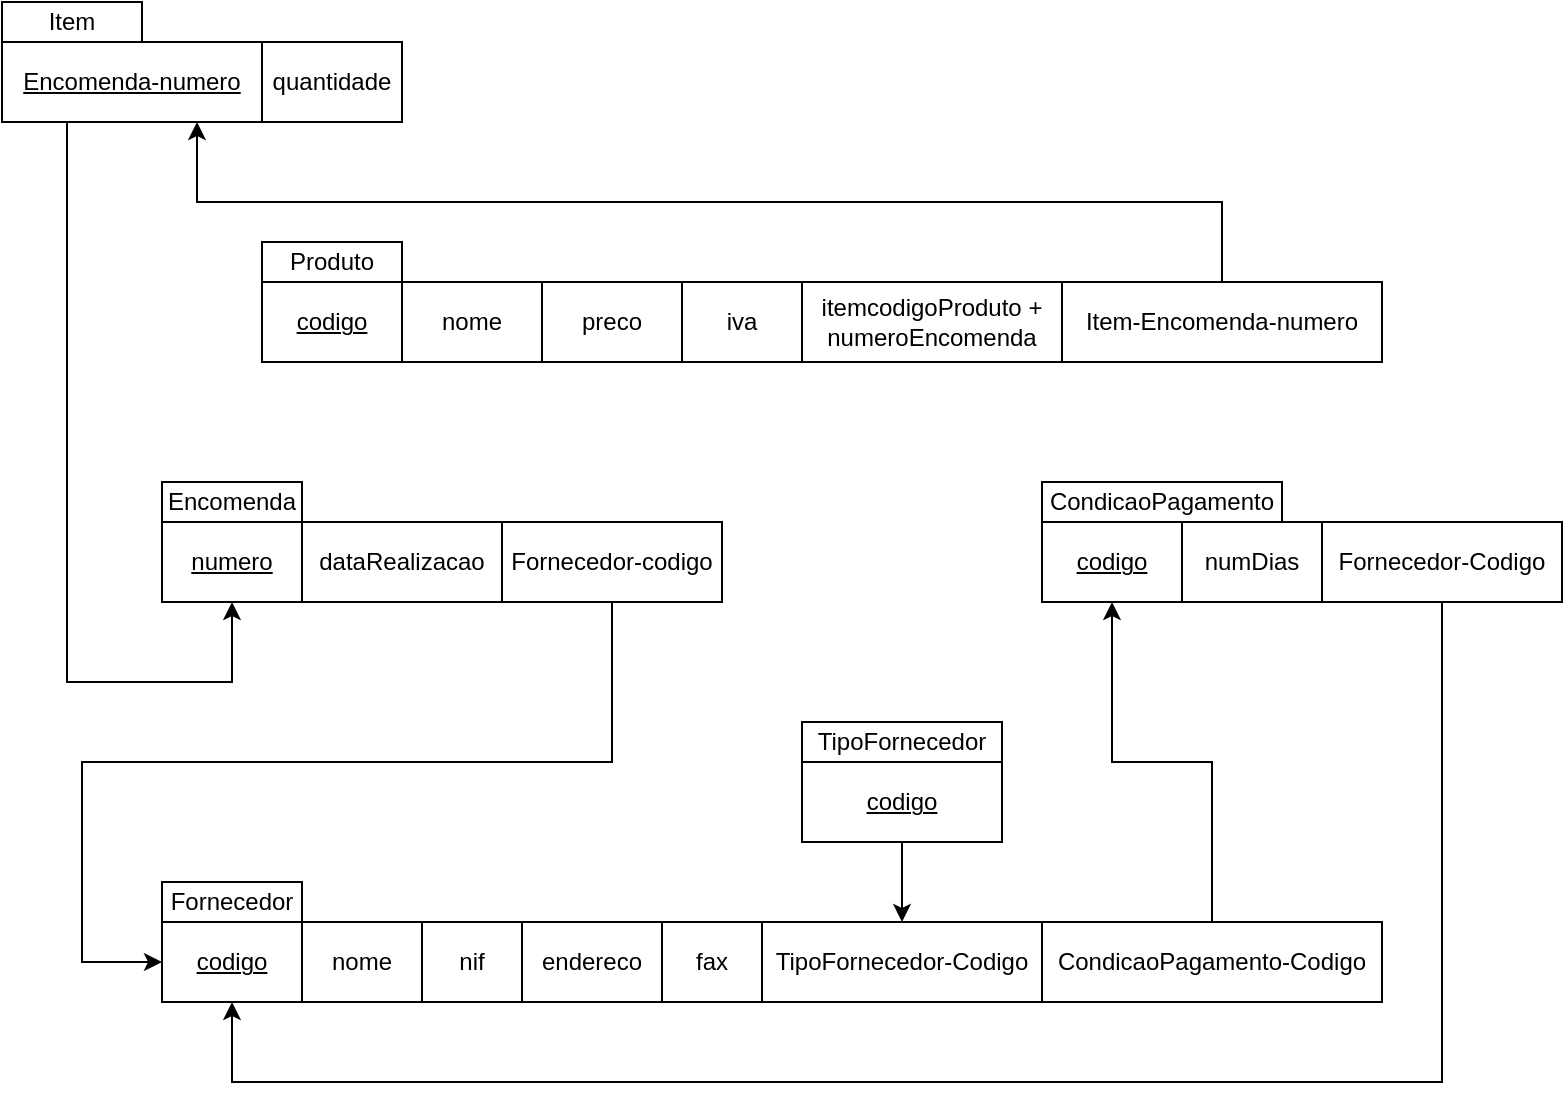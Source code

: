 <mxfile version="24.0.4" type="device">
  <diagram name="Page-1" id="Mq3hm7jEFDOHYW52UOOE">
    <mxGraphModel dx="1434" dy="754" grid="1" gridSize="10" guides="1" tooltips="1" connect="1" arrows="1" fold="1" page="1" pageScale="1" pageWidth="850" pageHeight="1100" math="0" shadow="0">
      <root>
        <mxCell id="0" />
        <mxCell id="1" parent="0" />
        <mxCell id="W9hOMFtRZPAO6gqGq8ov-1" value="Produto" style="rounded=0;whiteSpace=wrap;html=1;" vertex="1" parent="1">
          <mxGeometry x="170" y="140" width="70" height="20" as="geometry" />
        </mxCell>
        <mxCell id="W9hOMFtRZPAO6gqGq8ov-2" value="codigo" style="rounded=0;whiteSpace=wrap;html=1;fontStyle=4" vertex="1" parent="1">
          <mxGeometry x="170" y="160" width="70" height="40" as="geometry" />
        </mxCell>
        <mxCell id="W9hOMFtRZPAO6gqGq8ov-3" value="nome" style="rounded=0;whiteSpace=wrap;html=1;" vertex="1" parent="1">
          <mxGeometry x="240" y="160" width="70" height="40" as="geometry" />
        </mxCell>
        <mxCell id="W9hOMFtRZPAO6gqGq8ov-4" value="preco" style="rounded=0;whiteSpace=wrap;html=1;" vertex="1" parent="1">
          <mxGeometry x="310" y="160" width="70" height="40" as="geometry" />
        </mxCell>
        <mxCell id="W9hOMFtRZPAO6gqGq8ov-5" value="iva" style="rounded=0;whiteSpace=wrap;html=1;" vertex="1" parent="1">
          <mxGeometry x="380" y="160" width="60" height="40" as="geometry" />
        </mxCell>
        <mxCell id="W9hOMFtRZPAO6gqGq8ov-6" value="itemcodigoProduto + numeroEncomenda" style="rounded=0;whiteSpace=wrap;html=1;" vertex="1" parent="1">
          <mxGeometry x="440" y="160" width="130" height="40" as="geometry" />
        </mxCell>
        <mxCell id="W9hOMFtRZPAO6gqGq8ov-7" value="Item" style="rounded=0;whiteSpace=wrap;html=1;" vertex="1" parent="1">
          <mxGeometry x="40" y="20" width="70" height="20" as="geometry" />
        </mxCell>
        <mxCell id="W9hOMFtRZPAO6gqGq8ov-8" value="quantidade" style="rounded=0;whiteSpace=wrap;html=1;fontStyle=0" vertex="1" parent="1">
          <mxGeometry x="170" y="40" width="70" height="40" as="geometry" />
        </mxCell>
        <mxCell id="W9hOMFtRZPAO6gqGq8ov-47" style="edgeStyle=orthogonalEdgeStyle;rounded=0;orthogonalLoop=1;jettySize=auto;html=1;exitX=0.25;exitY=1;exitDx=0;exitDy=0;entryX=0.5;entryY=1;entryDx=0;entryDy=0;" edge="1" parent="1" source="W9hOMFtRZPAO6gqGq8ov-11" target="W9hOMFtRZPAO6gqGq8ov-13">
          <mxGeometry relative="1" as="geometry">
            <Array as="points">
              <mxPoint x="73" y="360" />
              <mxPoint x="155" y="360" />
            </Array>
          </mxGeometry>
        </mxCell>
        <mxCell id="W9hOMFtRZPAO6gqGq8ov-11" value="Encomenda-numero" style="rounded=0;whiteSpace=wrap;html=1;fontStyle=4" vertex="1" parent="1">
          <mxGeometry x="40" y="40" width="130" height="40" as="geometry" />
        </mxCell>
        <mxCell id="W9hOMFtRZPAO6gqGq8ov-12" value="Encomenda" style="rounded=0;whiteSpace=wrap;html=1;" vertex="1" parent="1">
          <mxGeometry x="120" y="260" width="70" height="20" as="geometry" />
        </mxCell>
        <mxCell id="W9hOMFtRZPAO6gqGq8ov-13" value="numero" style="rounded=0;whiteSpace=wrap;html=1;fontStyle=4" vertex="1" parent="1">
          <mxGeometry x="120" y="280" width="70" height="40" as="geometry" />
        </mxCell>
        <mxCell id="W9hOMFtRZPAO6gqGq8ov-14" value="dataRealizacao" style="rounded=0;whiteSpace=wrap;html=1;" vertex="1" parent="1">
          <mxGeometry x="190" y="280" width="100" height="40" as="geometry" />
        </mxCell>
        <mxCell id="W9hOMFtRZPAO6gqGq8ov-43" style="edgeStyle=orthogonalEdgeStyle;rounded=0;orthogonalLoop=1;jettySize=auto;html=1;exitX=0.5;exitY=1;exitDx=0;exitDy=0;entryX=0;entryY=0.5;entryDx=0;entryDy=0;" edge="1" parent="1" source="W9hOMFtRZPAO6gqGq8ov-16" target="W9hOMFtRZPAO6gqGq8ov-18">
          <mxGeometry relative="1" as="geometry">
            <Array as="points">
              <mxPoint x="345" y="400" />
              <mxPoint x="80" y="400" />
              <mxPoint x="80" y="500" />
            </Array>
          </mxGeometry>
        </mxCell>
        <mxCell id="W9hOMFtRZPAO6gqGq8ov-16" value="Fornecedor-codigo" style="rounded=0;whiteSpace=wrap;html=1;" vertex="1" parent="1">
          <mxGeometry x="290" y="280" width="110" height="40" as="geometry" />
        </mxCell>
        <mxCell id="W9hOMFtRZPAO6gqGq8ov-17" value="Fornecedor" style="rounded=0;whiteSpace=wrap;html=1;" vertex="1" parent="1">
          <mxGeometry x="120" y="460" width="70" height="20" as="geometry" />
        </mxCell>
        <mxCell id="W9hOMFtRZPAO6gqGq8ov-18" value="codigo" style="rounded=0;whiteSpace=wrap;html=1;fontStyle=4" vertex="1" parent="1">
          <mxGeometry x="120" y="480" width="70" height="40" as="geometry" />
        </mxCell>
        <mxCell id="W9hOMFtRZPAO6gqGq8ov-19" value="nome" style="rounded=0;whiteSpace=wrap;html=1;" vertex="1" parent="1">
          <mxGeometry x="190" y="480" width="60" height="40" as="geometry" />
        </mxCell>
        <mxCell id="W9hOMFtRZPAO6gqGq8ov-20" value="nif" style="rounded=0;whiteSpace=wrap;html=1;" vertex="1" parent="1">
          <mxGeometry x="250" y="480" width="50" height="40" as="geometry" />
        </mxCell>
        <mxCell id="W9hOMFtRZPAO6gqGq8ov-21" value="endereco" style="rounded=0;whiteSpace=wrap;html=1;" vertex="1" parent="1">
          <mxGeometry x="300" y="480" width="70" height="40" as="geometry" />
        </mxCell>
        <mxCell id="W9hOMFtRZPAO6gqGq8ov-22" value="fax" style="rounded=0;whiteSpace=wrap;html=1;" vertex="1" parent="1">
          <mxGeometry x="370" y="480" width="50" height="40" as="geometry" />
        </mxCell>
        <mxCell id="W9hOMFtRZPAO6gqGq8ov-23" value="TipoFornecedor-Codigo" style="rounded=0;whiteSpace=wrap;html=1;" vertex="1" parent="1">
          <mxGeometry x="420" y="480" width="140" height="40" as="geometry" />
        </mxCell>
        <mxCell id="W9hOMFtRZPAO6gqGq8ov-44" style="edgeStyle=orthogonalEdgeStyle;rounded=0;orthogonalLoop=1;jettySize=auto;html=1;entryX=0.5;entryY=1;entryDx=0;entryDy=0;" edge="1" parent="1" source="W9hOMFtRZPAO6gqGq8ov-24" target="W9hOMFtRZPAO6gqGq8ov-26">
          <mxGeometry relative="1" as="geometry" />
        </mxCell>
        <mxCell id="W9hOMFtRZPAO6gqGq8ov-24" value="CondicaoPagamento-Codigo" style="rounded=0;whiteSpace=wrap;html=1;" vertex="1" parent="1">
          <mxGeometry x="560" y="480" width="170" height="40" as="geometry" />
        </mxCell>
        <mxCell id="W9hOMFtRZPAO6gqGq8ov-25" value="CondicaoPagamento" style="rounded=0;whiteSpace=wrap;html=1;" vertex="1" parent="1">
          <mxGeometry x="560" y="260" width="120" height="20" as="geometry" />
        </mxCell>
        <mxCell id="W9hOMFtRZPAO6gqGq8ov-26" value="codigo" style="rounded=0;whiteSpace=wrap;html=1;fontStyle=4" vertex="1" parent="1">
          <mxGeometry x="560" y="280" width="70" height="40" as="geometry" />
        </mxCell>
        <mxCell id="W9hOMFtRZPAO6gqGq8ov-27" value="numDias" style="rounded=0;whiteSpace=wrap;html=1;" vertex="1" parent="1">
          <mxGeometry x="630" y="280" width="70" height="40" as="geometry" />
        </mxCell>
        <mxCell id="W9hOMFtRZPAO6gqGq8ov-36" style="edgeStyle=orthogonalEdgeStyle;rounded=0;orthogonalLoop=1;jettySize=auto;html=1;exitX=0.5;exitY=1;exitDx=0;exitDy=0;entryX=0.5;entryY=1;entryDx=0;entryDy=0;" edge="1" parent="1" source="W9hOMFtRZPAO6gqGq8ov-28" target="W9hOMFtRZPAO6gqGq8ov-18">
          <mxGeometry relative="1" as="geometry">
            <Array as="points">
              <mxPoint x="760" y="560" />
              <mxPoint x="155" y="560" />
            </Array>
          </mxGeometry>
        </mxCell>
        <mxCell id="W9hOMFtRZPAO6gqGq8ov-28" value="Fornecedor-Codigo" style="rounded=0;whiteSpace=wrap;html=1;" vertex="1" parent="1">
          <mxGeometry x="700" y="280" width="120" height="40" as="geometry" />
        </mxCell>
        <mxCell id="W9hOMFtRZPAO6gqGq8ov-30" value="TipoFornecedor" style="rounded=0;whiteSpace=wrap;html=1;" vertex="1" parent="1">
          <mxGeometry x="440" y="380" width="100" height="20" as="geometry" />
        </mxCell>
        <mxCell id="W9hOMFtRZPAO6gqGq8ov-46" style="edgeStyle=orthogonalEdgeStyle;rounded=0;orthogonalLoop=1;jettySize=auto;html=1;entryX=0.5;entryY=0;entryDx=0;entryDy=0;" edge="1" parent="1" source="W9hOMFtRZPAO6gqGq8ov-31" target="W9hOMFtRZPAO6gqGq8ov-23">
          <mxGeometry relative="1" as="geometry" />
        </mxCell>
        <mxCell id="W9hOMFtRZPAO6gqGq8ov-31" value="codigo" style="rounded=0;whiteSpace=wrap;html=1;fontStyle=4" vertex="1" parent="1">
          <mxGeometry x="440" y="400" width="100" height="40" as="geometry" />
        </mxCell>
        <mxCell id="W9hOMFtRZPAO6gqGq8ov-48" style="edgeStyle=orthogonalEdgeStyle;rounded=0;orthogonalLoop=1;jettySize=auto;html=1;entryX=0.75;entryY=1;entryDx=0;entryDy=0;" edge="1" parent="1" source="W9hOMFtRZPAO6gqGq8ov-40" target="W9hOMFtRZPAO6gqGq8ov-11">
          <mxGeometry relative="1" as="geometry">
            <Array as="points">
              <mxPoint x="650" y="120" />
              <mxPoint x="138" y="120" />
            </Array>
          </mxGeometry>
        </mxCell>
        <mxCell id="W9hOMFtRZPAO6gqGq8ov-40" value="Item-Encomenda-numero" style="rounded=0;whiteSpace=wrap;html=1;" vertex="1" parent="1">
          <mxGeometry x="570" y="160" width="160" height="40" as="geometry" />
        </mxCell>
      </root>
    </mxGraphModel>
  </diagram>
</mxfile>
